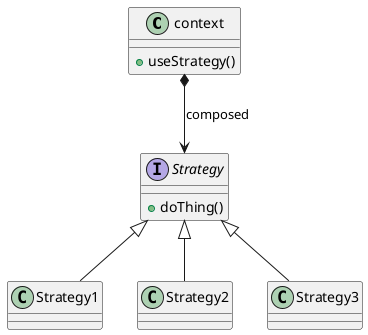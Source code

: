 @startuml
'https://plantuml.com/class-diagram
context *--> Strategy : composed
Strategy <|-- Strategy1
Strategy <|-- Strategy2
Strategy <|-- Strategy3


class context{
+ useStrategy()
}

interface Strategy{
+doThing()
}

class Strategy1
class Strategy2
class Strategy3

@enduml